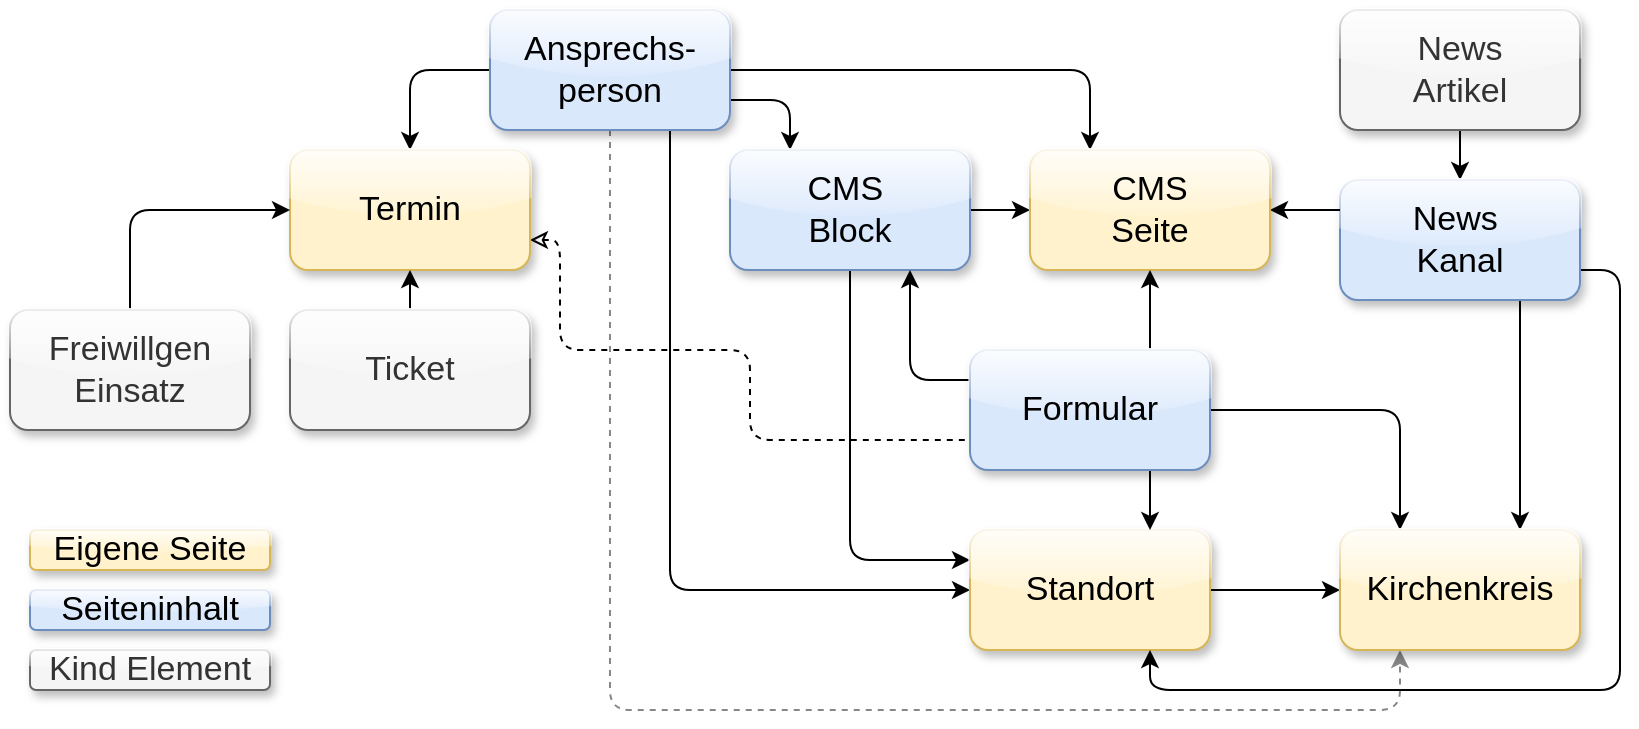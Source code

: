 <mxfile version="26.1.3">
  <diagram name="Page-1" id="ocwtJXI5J2kZ0ff66fyv">
    <mxGraphModel dx="1253" dy="690" grid="1" gridSize="10" guides="1" tooltips="1" connect="1" arrows="1" fold="1" page="1" pageScale="1" pageWidth="850" pageHeight="1100" math="0" shadow="0">
      <root>
        <mxCell id="0" />
        <mxCell id="1" parent="0" />
        <mxCell id="LAY2ft8Qx8DW3SnJ9JVe-17" style="edgeStyle=orthogonalEdgeStyle;rounded=1;orthogonalLoop=1;jettySize=auto;html=1;exitX=1;exitY=0.75;exitDx=0;exitDy=0;entryX=0.25;entryY=0;entryDx=0;entryDy=0;endArrow=classic;startFill=0;curved=0;endFill=1;" edge="1" parent="1" source="LAY2ft8Qx8DW3SnJ9JVe-1" target="LAY2ft8Qx8DW3SnJ9JVe-5">
          <mxGeometry relative="1" as="geometry" />
        </mxCell>
        <mxCell id="LAY2ft8Qx8DW3SnJ9JVe-18" style="edgeStyle=orthogonalEdgeStyle;rounded=1;orthogonalLoop=1;jettySize=auto;html=1;exitX=1;exitY=0.5;exitDx=0;exitDy=0;entryX=0.25;entryY=0;entryDx=0;entryDy=0;endArrow=classic;startFill=0;curved=0;endFill=1;" edge="1" parent="1" source="LAY2ft8Qx8DW3SnJ9JVe-1" target="LAY2ft8Qx8DW3SnJ9JVe-10">
          <mxGeometry relative="1" as="geometry" />
        </mxCell>
        <mxCell id="LAY2ft8Qx8DW3SnJ9JVe-21" style="edgeStyle=orthogonalEdgeStyle;orthogonalLoop=1;jettySize=auto;html=1;exitX=0;exitY=0.5;exitDx=0;exitDy=0;entryX=0.5;entryY=0;entryDx=0;entryDy=0;endArrow=classic;startFill=0;endFill=1;" edge="1" parent="1" source="LAY2ft8Qx8DW3SnJ9JVe-1" target="LAY2ft8Qx8DW3SnJ9JVe-2">
          <mxGeometry relative="1" as="geometry" />
        </mxCell>
        <mxCell id="LAY2ft8Qx8DW3SnJ9JVe-34" style="edgeStyle=orthogonalEdgeStyle;orthogonalLoop=1;jettySize=auto;html=1;exitX=0.75;exitY=1;exitDx=0;exitDy=0;entryX=0;entryY=0.5;entryDx=0;entryDy=0;" edge="1" parent="1" source="LAY2ft8Qx8DW3SnJ9JVe-1" target="LAY2ft8Qx8DW3SnJ9JVe-3">
          <mxGeometry relative="1" as="geometry" />
        </mxCell>
        <mxCell id="LAY2ft8Qx8DW3SnJ9JVe-35" style="edgeStyle=orthogonalEdgeStyle;orthogonalLoop=1;jettySize=auto;html=1;exitX=0.5;exitY=1;exitDx=0;exitDy=0;shadow=0;strokeColor=light-dark(#878787, #ededed);dashed=1;entryX=0.25;entryY=1;entryDx=0;entryDy=0;" edge="1" parent="1" source="LAY2ft8Qx8DW3SnJ9JVe-1" target="LAY2ft8Qx8DW3SnJ9JVe-4">
          <mxGeometry relative="1" as="geometry">
            <mxPoint x="750" y="400" as="targetPoint" />
            <Array as="points">
              <mxPoint x="315" y="360" />
              <mxPoint x="710" y="360" />
            </Array>
          </mxGeometry>
        </mxCell>
        <mxCell id="LAY2ft8Qx8DW3SnJ9JVe-1" value="Ansprechs-person" style="rounded=1;whiteSpace=wrap;html=1;fontSize=17;glass=1;shadow=1;fillColor=#dae8fc;strokeColor=#6c8ebf;" vertex="1" parent="1">
          <mxGeometry x="255" y="10" width="120" height="60" as="geometry" />
        </mxCell>
        <mxCell id="LAY2ft8Qx8DW3SnJ9JVe-39" style="edgeStyle=orthogonalEdgeStyle;orthogonalLoop=1;jettySize=auto;html=1;exitX=1;exitY=0.75;exitDx=0;exitDy=0;entryX=0;entryY=0.75;entryDx=0;entryDy=0;startArrow=classic;startFill=0;endArrow=none;dashed=1;" edge="1" parent="1" source="LAY2ft8Qx8DW3SnJ9JVe-2" target="LAY2ft8Qx8DW3SnJ9JVe-12">
          <mxGeometry relative="1" as="geometry">
            <Array as="points">
              <mxPoint x="290" y="125" />
              <mxPoint x="290" y="180" />
              <mxPoint x="385" y="180" />
              <mxPoint x="385" y="225" />
            </Array>
          </mxGeometry>
        </mxCell>
        <mxCell id="LAY2ft8Qx8DW3SnJ9JVe-2" value="Termin" style="rounded=1;whiteSpace=wrap;html=1;fontSize=17;glass=1;shadow=1;fillColor=#fff2cc;strokeColor=#d6b656;" vertex="1" parent="1">
          <mxGeometry x="155" y="80" width="120" height="60" as="geometry" />
        </mxCell>
        <mxCell id="LAY2ft8Qx8DW3SnJ9JVe-22" style="edgeStyle=orthogonalEdgeStyle;orthogonalLoop=1;jettySize=auto;html=1;exitX=1;exitY=0.5;exitDx=0;exitDy=0;endArrow=classic;startFill=0;startArrow=none;endFill=1;" edge="1" parent="1" source="LAY2ft8Qx8DW3SnJ9JVe-3" target="LAY2ft8Qx8DW3SnJ9JVe-4">
          <mxGeometry relative="1" as="geometry" />
        </mxCell>
        <mxCell id="LAY2ft8Qx8DW3SnJ9JVe-29" style="edgeStyle=orthogonalEdgeStyle;orthogonalLoop=1;jettySize=auto;html=1;exitX=0;exitY=0.25;exitDx=0;exitDy=0;entryX=0.5;entryY=1;entryDx=0;entryDy=0;startArrow=classic;startFill=1;endArrow=none;" edge="1" parent="1" source="LAY2ft8Qx8DW3SnJ9JVe-3" target="LAY2ft8Qx8DW3SnJ9JVe-5">
          <mxGeometry relative="1" as="geometry" />
        </mxCell>
        <mxCell id="LAY2ft8Qx8DW3SnJ9JVe-3" value="Standort" style="rounded=1;whiteSpace=wrap;html=1;fontSize=17;glass=1;shadow=1;fillColor=#fff2cc;strokeColor=#d6b656;" vertex="1" parent="1">
          <mxGeometry x="495" y="270" width="120" height="60" as="geometry" />
        </mxCell>
        <mxCell id="LAY2ft8Qx8DW3SnJ9JVe-27" style="edgeStyle=orthogonalEdgeStyle;orthogonalLoop=1;jettySize=auto;html=1;exitX=0.75;exitY=0;exitDx=0;exitDy=0;entryX=0.75;entryY=1;entryDx=0;entryDy=0;endArrow=none;startFill=1;endFill=1;startArrow=classic;" edge="1" parent="1" source="LAY2ft8Qx8DW3SnJ9JVe-4" target="LAY2ft8Qx8DW3SnJ9JVe-9">
          <mxGeometry relative="1" as="geometry" />
        </mxCell>
        <mxCell id="LAY2ft8Qx8DW3SnJ9JVe-32" style="edgeStyle=orthogonalEdgeStyle;orthogonalLoop=1;jettySize=auto;html=1;exitX=0.25;exitY=0;exitDx=0;exitDy=0;entryX=1;entryY=0.5;entryDx=0;entryDy=0;startArrow=classic;startFill=1;endArrow=none;" edge="1" parent="1" source="LAY2ft8Qx8DW3SnJ9JVe-4" target="LAY2ft8Qx8DW3SnJ9JVe-12">
          <mxGeometry relative="1" as="geometry" />
        </mxCell>
        <mxCell id="LAY2ft8Qx8DW3SnJ9JVe-4" value="Kirchenkreis" style="rounded=1;whiteSpace=wrap;html=1;fontSize=17;glass=1;shadow=1;fillColor=#fff2cc;strokeColor=#d6b656;" vertex="1" parent="1">
          <mxGeometry x="680" y="270" width="120" height="60" as="geometry" />
        </mxCell>
        <mxCell id="LAY2ft8Qx8DW3SnJ9JVe-31" style="edgeStyle=orthogonalEdgeStyle;orthogonalLoop=1;jettySize=auto;html=1;exitX=1;exitY=0.5;exitDx=0;exitDy=0;entryX=0;entryY=0.5;entryDx=0;entryDy=0;" edge="1" parent="1" source="LAY2ft8Qx8DW3SnJ9JVe-5" target="LAY2ft8Qx8DW3SnJ9JVe-10">
          <mxGeometry relative="1" as="geometry" />
        </mxCell>
        <mxCell id="LAY2ft8Qx8DW3SnJ9JVe-5" value="CMS&amp;nbsp;&lt;div&gt;Block&lt;/div&gt;" style="rounded=1;whiteSpace=wrap;html=1;fontSize=17;glass=1;shadow=1;fillColor=#dae8fc;strokeColor=#6c8ebf;" vertex="1" parent="1">
          <mxGeometry x="375" y="80" width="120" height="60" as="geometry" />
        </mxCell>
        <mxCell id="LAY2ft8Qx8DW3SnJ9JVe-25" style="edgeStyle=orthogonalEdgeStyle;orthogonalLoop=1;jettySize=auto;html=1;exitX=0.5;exitY=0;exitDx=0;exitDy=0;entryX=0.5;entryY=1;entryDx=0;entryDy=0;endArrow=classic;startFill=0;endFill=1;" edge="1" parent="1" source="LAY2ft8Qx8DW3SnJ9JVe-6" target="LAY2ft8Qx8DW3SnJ9JVe-2">
          <mxGeometry relative="1" as="geometry" />
        </mxCell>
        <mxCell id="LAY2ft8Qx8DW3SnJ9JVe-6" value="Ticket" style="rounded=1;whiteSpace=wrap;html=1;fontSize=17;glass=1;shadow=1;fillColor=#f5f5f5;fontColor=#333333;strokeColor=#666666;" vertex="1" parent="1">
          <mxGeometry x="155" y="160" width="120" height="60" as="geometry" />
        </mxCell>
        <mxCell id="LAY2ft8Qx8DW3SnJ9JVe-26" style="edgeStyle=orthogonalEdgeStyle;orthogonalLoop=1;jettySize=auto;html=1;exitX=0.5;exitY=0;exitDx=0;exitDy=0;entryX=0;entryY=0.5;entryDx=0;entryDy=0;endArrow=classic;startFill=0;endFill=1;" edge="1" parent="1" source="LAY2ft8Qx8DW3SnJ9JVe-7" target="LAY2ft8Qx8DW3SnJ9JVe-2">
          <mxGeometry relative="1" as="geometry" />
        </mxCell>
        <mxCell id="LAY2ft8Qx8DW3SnJ9JVe-7" value="Freiwillgen Einsatz" style="rounded=1;whiteSpace=wrap;html=1;fontSize=17;glass=1;shadow=1;fillColor=#f5f5f5;fontColor=#333333;strokeColor=#666666;" vertex="1" parent="1">
          <mxGeometry x="15" y="160" width="120" height="60" as="geometry" />
        </mxCell>
        <mxCell id="LAY2ft8Qx8DW3SnJ9JVe-19" style="edgeStyle=orthogonalEdgeStyle;orthogonalLoop=1;jettySize=auto;html=1;exitX=0.5;exitY=1;exitDx=0;exitDy=0;entryX=0.5;entryY=0;entryDx=0;entryDy=0;endArrow=classic;startFill=0;rounded=1;curved=0;endFill=1;" edge="1" parent="1" source="LAY2ft8Qx8DW3SnJ9JVe-8" target="LAY2ft8Qx8DW3SnJ9JVe-9">
          <mxGeometry relative="1" as="geometry" />
        </mxCell>
        <mxCell id="LAY2ft8Qx8DW3SnJ9JVe-8" value="News&lt;div&gt;Artikel&lt;/div&gt;" style="rounded=1;whiteSpace=wrap;html=1;fontSize=17;glass=1;shadow=1;fillColor=#f5f5f5;strokeColor=#666666;fontColor=#333333;" vertex="1" parent="1">
          <mxGeometry x="680" y="10" width="120" height="60" as="geometry" />
        </mxCell>
        <mxCell id="LAY2ft8Qx8DW3SnJ9JVe-33" style="edgeStyle=orthogonalEdgeStyle;orthogonalLoop=1;jettySize=auto;html=1;exitX=1;exitY=0.75;exitDx=0;exitDy=0;entryX=0.75;entryY=1;entryDx=0;entryDy=0;" edge="1" parent="1" source="LAY2ft8Qx8DW3SnJ9JVe-9" target="LAY2ft8Qx8DW3SnJ9JVe-3">
          <mxGeometry relative="1" as="geometry" />
        </mxCell>
        <mxCell id="LAY2ft8Qx8DW3SnJ9JVe-9" value="News&amp;nbsp;&lt;div&gt;Kanal&lt;/div&gt;" style="rounded=1;whiteSpace=wrap;html=1;fontSize=17;glass=1;shadow=1;fillColor=#dae8fc;strokeColor=#6c8ebf;" vertex="1" parent="1">
          <mxGeometry x="680" y="95" width="120" height="60" as="geometry" />
        </mxCell>
        <mxCell id="LAY2ft8Qx8DW3SnJ9JVe-30" style="edgeStyle=orthogonalEdgeStyle;orthogonalLoop=1;jettySize=auto;html=1;exitX=1;exitY=0.5;exitDx=0;exitDy=0;entryX=0;entryY=0.25;entryDx=0;entryDy=0;startArrow=classic;startFill=1;endArrow=none;" edge="1" parent="1" source="LAY2ft8Qx8DW3SnJ9JVe-10" target="LAY2ft8Qx8DW3SnJ9JVe-9">
          <mxGeometry relative="1" as="geometry" />
        </mxCell>
        <mxCell id="LAY2ft8Qx8DW3SnJ9JVe-10" value="CMS&lt;div&gt;Seite&lt;/div&gt;" style="rounded=1;whiteSpace=wrap;html=1;fontSize=17;glass=1;shadow=1;fillColor=#fff2cc;strokeColor=#d6b656;" vertex="1" parent="1">
          <mxGeometry x="525" y="80" width="120" height="60" as="geometry" />
        </mxCell>
        <mxCell id="LAY2ft8Qx8DW3SnJ9JVe-23" style="edgeStyle=orthogonalEdgeStyle;orthogonalLoop=1;jettySize=auto;html=1;exitX=0.75;exitY=1;exitDx=0;exitDy=0;entryX=0.75;entryY=0;entryDx=0;entryDy=0;endArrow=classic;startFill=0;startArrow=none;endFill=1;" edge="1" parent="1" source="LAY2ft8Qx8DW3SnJ9JVe-12" target="LAY2ft8Qx8DW3SnJ9JVe-3">
          <mxGeometry relative="1" as="geometry" />
        </mxCell>
        <mxCell id="LAY2ft8Qx8DW3SnJ9JVe-24" style="edgeStyle=orthogonalEdgeStyle;orthogonalLoop=1;jettySize=auto;html=1;exitX=0.75;exitY=0;exitDx=0;exitDy=0;entryX=0.5;entryY=1;entryDx=0;entryDy=0;endArrow=classic;startFill=0;endFill=1;" edge="1" parent="1" source="LAY2ft8Qx8DW3SnJ9JVe-12" target="LAY2ft8Qx8DW3SnJ9JVe-10">
          <mxGeometry relative="1" as="geometry" />
        </mxCell>
        <mxCell id="LAY2ft8Qx8DW3SnJ9JVe-28" style="edgeStyle=orthogonalEdgeStyle;orthogonalLoop=1;jettySize=auto;html=1;exitX=0;exitY=0.25;exitDx=0;exitDy=0;entryX=0.75;entryY=1;entryDx=0;entryDy=0;" edge="1" parent="1" source="LAY2ft8Qx8DW3SnJ9JVe-12" target="LAY2ft8Qx8DW3SnJ9JVe-5">
          <mxGeometry relative="1" as="geometry" />
        </mxCell>
        <mxCell id="LAY2ft8Qx8DW3SnJ9JVe-12" value="Formular" style="rounded=1;whiteSpace=wrap;html=1;fontSize=17;glass=1;shadow=1;fillColor=#dae8fc;strokeColor=#6c8ebf;" vertex="1" parent="1">
          <mxGeometry x="495" y="180" width="120" height="60" as="geometry" />
        </mxCell>
        <mxCell id="LAY2ft8Qx8DW3SnJ9JVe-36" value="Eigene Seite" style="rounded=1;whiteSpace=wrap;html=1;fontSize=17;glass=1;shadow=1;fillColor=#fff2cc;strokeColor=#d6b656;" vertex="1" parent="1">
          <mxGeometry x="25" y="270" width="120" height="20" as="geometry" />
        </mxCell>
        <mxCell id="LAY2ft8Qx8DW3SnJ9JVe-37" value="Seiteninhalt" style="rounded=1;whiteSpace=wrap;html=1;fontSize=17;glass=1;shadow=1;fillColor=#dae8fc;strokeColor=#6c8ebf;" vertex="1" parent="1">
          <mxGeometry x="25" y="300" width="120" height="20" as="geometry" />
        </mxCell>
        <mxCell id="LAY2ft8Qx8DW3SnJ9JVe-38" value="Kind Element" style="rounded=1;whiteSpace=wrap;html=1;fontSize=17;glass=1;shadow=1;fillColor=#f5f5f5;fontColor=#333333;strokeColor=#666666;" vertex="1" parent="1">
          <mxGeometry x="25" y="330" width="120" height="20" as="geometry" />
        </mxCell>
      </root>
    </mxGraphModel>
  </diagram>
</mxfile>
